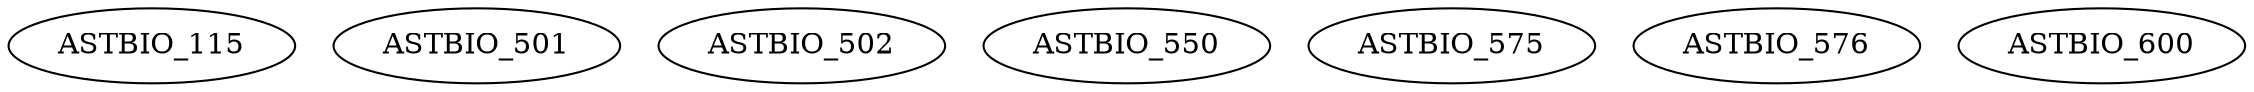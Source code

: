 digraph G {
    ASTBIO_115;
    ASTBIO_501;
    ASTBIO_502;
    ASTBIO_550;
    ASTBIO_575;
    ASTBIO_576;
    ASTBIO_600;
}
